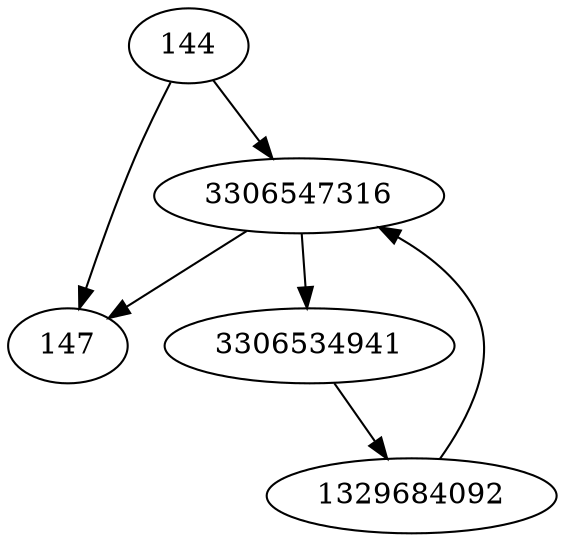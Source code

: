 strict digraph  {
144;
147;
3306547316;
1329684092;
3306534941;
144 -> 3306547316;
144 -> 147;
3306547316 -> 147;
3306547316 -> 3306534941;
1329684092 -> 3306547316;
3306534941 -> 1329684092;
}
